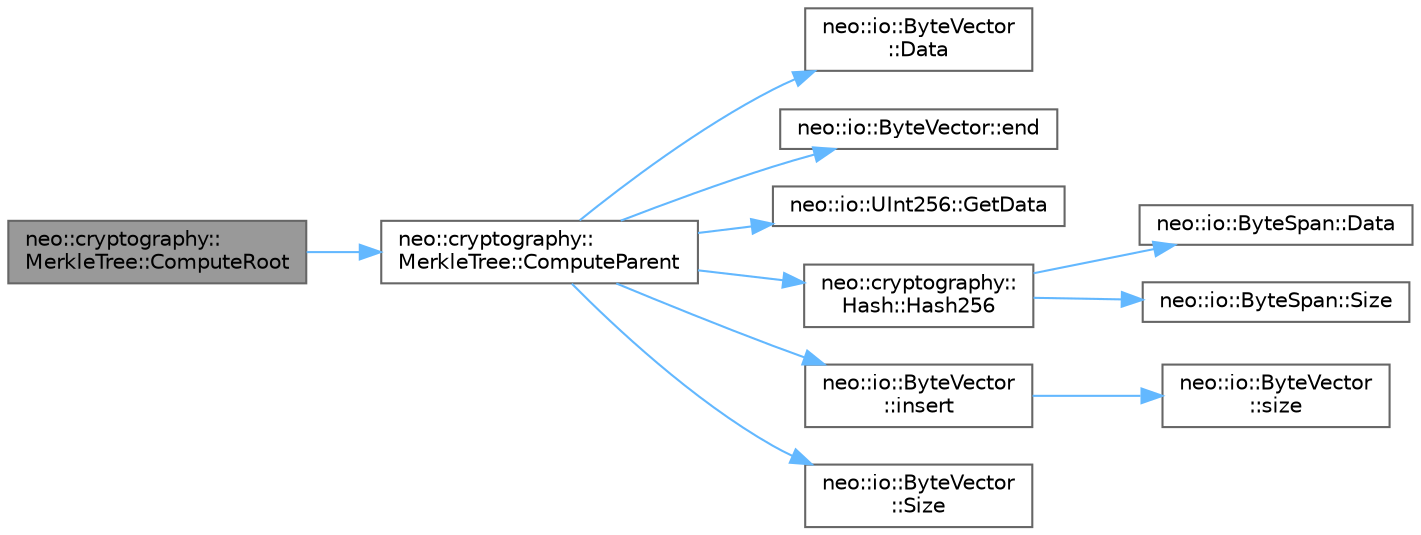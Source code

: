 digraph "neo::cryptography::MerkleTree::ComputeRoot"
{
 // LATEX_PDF_SIZE
  bgcolor="transparent";
  edge [fontname=Helvetica,fontsize=10,labelfontname=Helvetica,labelfontsize=10];
  node [fontname=Helvetica,fontsize=10,shape=box,height=0.2,width=0.4];
  rankdir="LR";
  Node1 [id="Node000001",label="neo::cryptography::\lMerkleTree::ComputeRoot",height=0.2,width=0.4,color="gray40", fillcolor="grey60", style="filled", fontcolor="black",tooltip="Computes the Merkle root of the specified hashes."];
  Node1 -> Node2 [id="edge1_Node000001_Node000002",color="steelblue1",style="solid",tooltip=" "];
  Node2 [id="Node000002",label="neo::cryptography::\lMerkleTree::ComputeParent",height=0.2,width=0.4,color="grey40", fillcolor="white", style="filled",URL="$classneo_1_1cryptography_1_1_merkle_tree.html#a3c921ec593629214541ff6d5a6654f44",tooltip="Computes the parent hash of the specified left and right hashes."];
  Node2 -> Node3 [id="edge2_Node000002_Node000003",color="steelblue1",style="solid",tooltip=" "];
  Node3 [id="Node000003",label="neo::io::ByteVector\l::Data",height=0.2,width=0.4,color="grey40", fillcolor="white", style="filled",URL="$classneo_1_1io_1_1_byte_vector.html#a971af50d2778c4435c924cf4b839e8a1",tooltip="Gets a pointer to the data."];
  Node2 -> Node4 [id="edge3_Node000002_Node000004",color="steelblue1",style="solid",tooltip=" "];
  Node4 [id="Node000004",label="neo::io::ByteVector::end",height=0.2,width=0.4,color="grey40", fillcolor="white", style="filled",URL="$classneo_1_1io_1_1_byte_vector.html#a6b53dac8823a4dd0b729471dd7855d61",tooltip="Gets an iterator to the end of the ByteVector."];
  Node2 -> Node5 [id="edge4_Node000002_Node000005",color="steelblue1",style="solid",tooltip=" "];
  Node5 [id="Node000005",label="neo::io::UInt256::GetData",height=0.2,width=0.4,color="grey40", fillcolor="white", style="filled",URL="$classneo_1_1io_1_1_u_int256.html#acfbaffdd04333184ae240d86014d7923",tooltip="Gets the raw data."];
  Node2 -> Node6 [id="edge5_Node000002_Node000006",color="steelblue1",style="solid",tooltip=" "];
  Node6 [id="Node000006",label="neo::cryptography::\lHash::Hash256",height=0.2,width=0.4,color="grey40", fillcolor="white", style="filled",URL="$classneo_1_1cryptography_1_1_hash.html#a1f27587bba8d21efdec839f2679e1a90",tooltip="Computes Hash256 (double SHA256)."];
  Node6 -> Node7 [id="edge6_Node000006_Node000007",color="steelblue1",style="solid",tooltip=" "];
  Node7 [id="Node000007",label="neo::io::ByteSpan::Data",height=0.2,width=0.4,color="grey40", fillcolor="white", style="filled",URL="$classneo_1_1io_1_1_byte_span.html#a0285a19eb5cd212ecd1079e0bc5e494c",tooltip="Gets a pointer to the data."];
  Node6 -> Node8 [id="edge7_Node000006_Node000008",color="steelblue1",style="solid",tooltip=" "];
  Node8 [id="Node000008",label="neo::io::ByteSpan::Size",height=0.2,width=0.4,color="grey40", fillcolor="white", style="filled",URL="$classneo_1_1io_1_1_byte_span.html#a4a869430800a37dcbeefac6f36468fcb",tooltip="Gets the size of the ByteSpan."];
  Node2 -> Node9 [id="edge8_Node000002_Node000009",color="steelblue1",style="solid",tooltip=" "];
  Node9 [id="Node000009",label="neo::io::ByteVector\l::insert",height=0.2,width=0.4,color="grey40", fillcolor="white", style="filled",URL="$classneo_1_1io_1_1_byte_vector.html#a2d7a8711fbe8b4351fd18b7a45314de5",tooltip="Inserts data at the specified position."];
  Node9 -> Node10 [id="edge9_Node000009_Node000010",color="steelblue1",style="solid",tooltip=" "];
  Node10 [id="Node000010",label="neo::io::ByteVector\l::size",height=0.2,width=0.4,color="grey40", fillcolor="white", style="filled",URL="$classneo_1_1io_1_1_byte_vector.html#aa810a2a94af643c2ec1e2400da53d3d7",tooltip="Gets the size of the ByteVector (STL compatibility)."];
  Node2 -> Node11 [id="edge10_Node000002_Node000011",color="steelblue1",style="solid",tooltip=" "];
  Node11 [id="Node000011",label="neo::io::ByteVector\l::Size",height=0.2,width=0.4,color="grey40", fillcolor="white", style="filled",URL="$classneo_1_1io_1_1_byte_vector.html#ac0d1a1751d25fde82c44ba55d9d68e24",tooltip="Gets the size of the ByteVector."];
}
